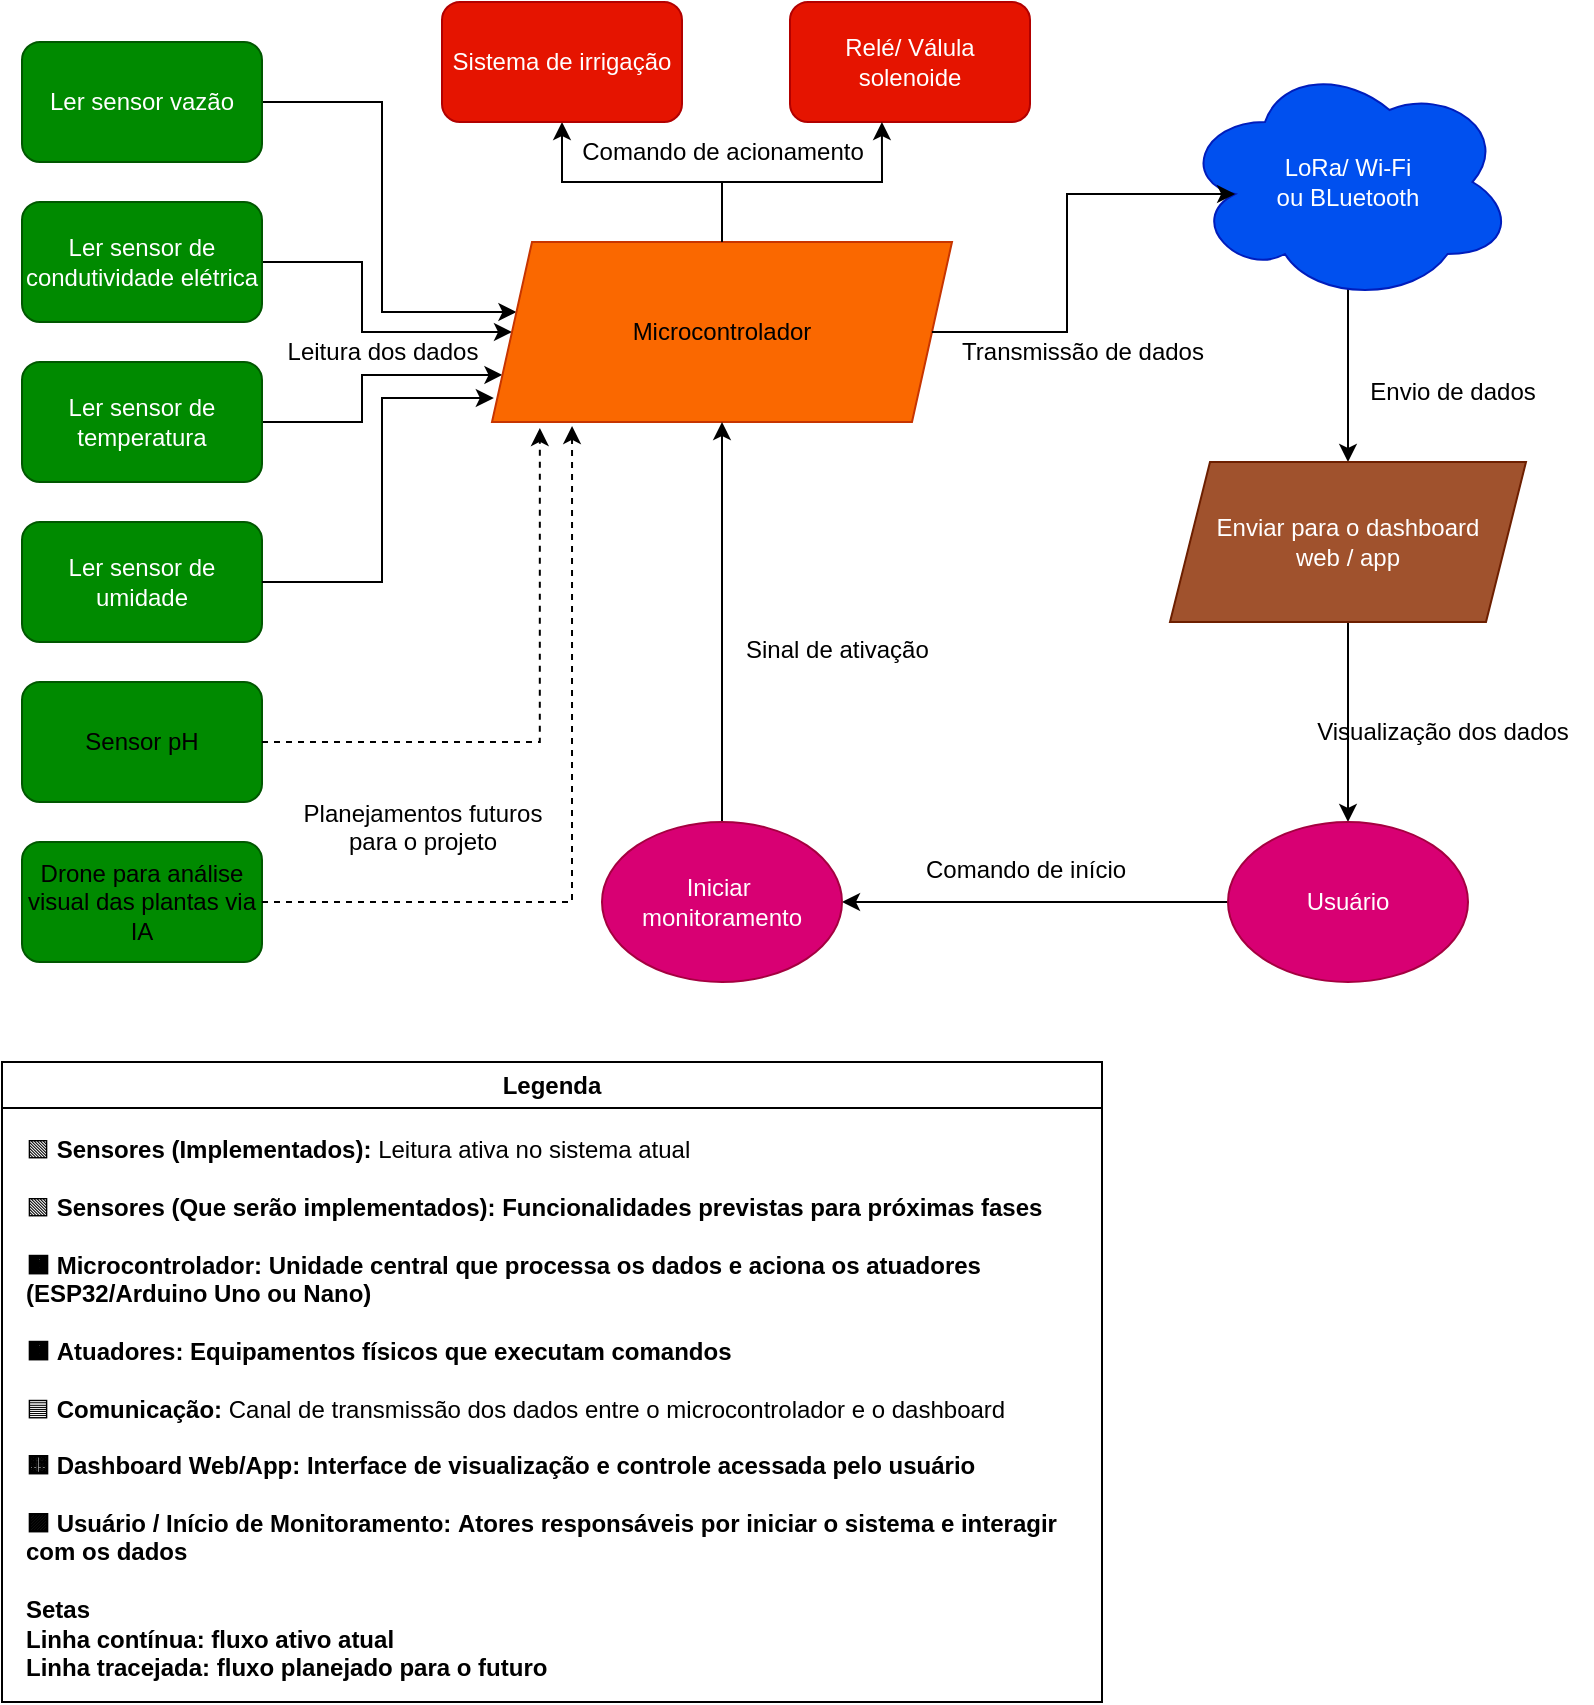<mxfile version="26.2.14">
  <diagram name="Página-1" id="LUSWT5xvh4WN959Qqr1r">
    <mxGraphModel grid="1" page="1" gridSize="10" guides="1" tooltips="1" connect="1" arrows="1" fold="1" pageScale="1" pageWidth="827" pageHeight="1169" background="light-dark(#FFFFFF,transparent)" math="0" shadow="0">
      <root>
        <mxCell id="0" />
        <mxCell id="1" parent="0" />
        <mxCell id="_BqXV4BA8Faw6ntWkrdX-2" style="edgeStyle=orthogonalEdgeStyle;rounded=0;orthogonalLoop=1;jettySize=auto;html=1;" edge="1" parent="1" target="_BqXV4BA8Faw6ntWkrdX-10">
          <mxGeometry relative="1" as="geometry">
            <mxPoint x="150" y="60" as="sourcePoint" />
            <mxPoint x="250" y="175" as="targetPoint" />
            <Array as="points">
              <mxPoint x="150" y="70" />
              <mxPoint x="210" y="70" />
              <mxPoint x="210" y="175" />
            </Array>
          </mxGeometry>
        </mxCell>
        <mxCell id="_BqXV4BA8Faw6ntWkrdX-3" value="Ler sensor vazão" style="rounded=1;whiteSpace=wrap;html=1;fillColor=#008a00;fontColor=#ffffff;strokeColor=#005700;" vertex="1" parent="1">
          <mxGeometry x="30" y="40" width="120" height="60" as="geometry" />
        </mxCell>
        <mxCell id="_BqXV4BA8Faw6ntWkrdX-4" style="edgeStyle=orthogonalEdgeStyle;rounded=0;orthogonalLoop=1;jettySize=auto;html=1;" edge="1" parent="1" source="_BqXV4BA8Faw6ntWkrdX-5" target="_BqXV4BA8Faw6ntWkrdX-10">
          <mxGeometry relative="1" as="geometry">
            <Array as="points">
              <mxPoint x="200" y="150" />
              <mxPoint x="200" y="185" />
            </Array>
          </mxGeometry>
        </mxCell>
        <mxCell id="_BqXV4BA8Faw6ntWkrdX-5" value="Ler sensor de condutividade elétrica" style="rounded=1;whiteSpace=wrap;html=1;fillColor=#008a00;fontColor=#ffffff;strokeColor=#005700;" vertex="1" parent="1">
          <mxGeometry x="30" y="120" width="120" height="60" as="geometry" />
        </mxCell>
        <mxCell id="_BqXV4BA8Faw6ntWkrdX-6" style="edgeStyle=orthogonalEdgeStyle;rounded=0;orthogonalLoop=1;jettySize=auto;html=1;entryX=0;entryY=0.75;entryDx=0;entryDy=0;" edge="1" parent="1" source="_BqXV4BA8Faw6ntWkrdX-7" target="_BqXV4BA8Faw6ntWkrdX-10">
          <mxGeometry relative="1" as="geometry">
            <Array as="points">
              <mxPoint x="200" y="230" />
              <mxPoint x="200" y="207" />
            </Array>
          </mxGeometry>
        </mxCell>
        <mxCell id="_BqXV4BA8Faw6ntWkrdX-7" value="Ler sensor de temperatura" style="rounded=1;whiteSpace=wrap;html=1;fillColor=#008a00;fontColor=#ffffff;strokeColor=#005700;" vertex="1" parent="1">
          <mxGeometry x="30" y="200" width="120" height="60" as="geometry" />
        </mxCell>
        <mxCell id="_BqXV4BA8Faw6ntWkrdX-8" value="Ler sensor de umidade" style="rounded=1;whiteSpace=wrap;html=1;fillColor=#008a00;fontColor=#ffffff;strokeColor=#005700;" vertex="1" parent="1">
          <mxGeometry x="30" y="280" width="120" height="60" as="geometry" />
        </mxCell>
        <mxCell id="_BqXV4BA8Faw6ntWkrdX-9" style="edgeStyle=orthogonalEdgeStyle;rounded=0;orthogonalLoop=1;jettySize=auto;html=1;entryX=0.5;entryY=1;entryDx=0;entryDy=0;" edge="1" parent="1" source="_BqXV4BA8Faw6ntWkrdX-10" target="_BqXV4BA8Faw6ntWkrdX-11">
          <mxGeometry relative="1" as="geometry">
            <mxPoint x="320" y="90" as="targetPoint" />
          </mxGeometry>
        </mxCell>
        <mxCell id="_BqXV4BA8Faw6ntWkrdX-10" value="Microcontrolador" style="shape=parallelogram;perimeter=parallelogramPerimeter;whiteSpace=wrap;html=1;fixedSize=1;fillColor=#fa6800;strokeColor=#C73500;fontColor=#000000;" vertex="1" parent="1">
          <mxGeometry x="265" y="140" width="230" height="90" as="geometry" />
        </mxCell>
        <mxCell id="_BqXV4BA8Faw6ntWkrdX-11" value="Sistema de irrigação" style="rounded=1;whiteSpace=wrap;html=1;fillColor=#e51400;fontColor=#ffffff;strokeColor=#B20000;" vertex="1" parent="1">
          <mxGeometry x="240" y="20" width="120" height="60" as="geometry" />
        </mxCell>
        <mxCell id="_BqXV4BA8Faw6ntWkrdX-12" value="Relé/ Válula solenoide" style="rounded=1;whiteSpace=wrap;html=1;fillColor=#e51400;fontColor=#ffffff;strokeColor=#B20000;" vertex="1" parent="1">
          <mxGeometry x="414" y="20" width="120" height="60" as="geometry" />
        </mxCell>
        <mxCell id="_BqXV4BA8Faw6ntWkrdX-13" style="edgeStyle=orthogonalEdgeStyle;rounded=0;orthogonalLoop=1;jettySize=auto;html=1;exitX=0.5;exitY=0.925;exitDx=0;exitDy=0;exitPerimeter=0;" edge="1" parent="1" source="_BqXV4BA8Faw6ntWkrdX-14" target="_BqXV4BA8Faw6ntWkrdX-16">
          <mxGeometry relative="1" as="geometry">
            <mxPoint x="620" y="200" as="sourcePoint" />
          </mxGeometry>
        </mxCell>
        <mxCell id="_BqXV4BA8Faw6ntWkrdX-14" value="LoRa/ Wi-Fi &lt;br&gt;ou BLuetooth" style="ellipse;shape=cloud;whiteSpace=wrap;html=1;fillColor=#0050ef;fontColor=#ffffff;strokeColor=#001DBC;" vertex="1" parent="1">
          <mxGeometry x="610" y="50" width="166" height="120" as="geometry" />
        </mxCell>
        <mxCell id="_BqXV4BA8Faw6ntWkrdX-15" style="edgeStyle=orthogonalEdgeStyle;rounded=0;orthogonalLoop=1;jettySize=auto;html=1;" edge="1" parent="1" source="_BqXV4BA8Faw6ntWkrdX-16" target="_BqXV4BA8Faw6ntWkrdX-18">
          <mxGeometry relative="1" as="geometry" />
        </mxCell>
        <mxCell id="_BqXV4BA8Faw6ntWkrdX-16" value="Enviar para o dashboard&lt;div&gt;web / app&lt;/div&gt;" style="shape=parallelogram;perimeter=parallelogramPerimeter;whiteSpace=wrap;html=1;fixedSize=1;fillColor=light-dark(#A0522D,#C8C800);fontColor=#ffffff;strokeColor=#6D1F00;" vertex="1" parent="1">
          <mxGeometry x="604" y="250" width="178" height="80" as="geometry" />
        </mxCell>
        <mxCell id="_BqXV4BA8Faw6ntWkrdX-17" style="edgeStyle=orthogonalEdgeStyle;rounded=0;orthogonalLoop=1;jettySize=auto;html=1;entryX=1;entryY=0.5;entryDx=0;entryDy=0;" edge="1" parent="1" source="_BqXV4BA8Faw6ntWkrdX-18" target="_BqXV4BA8Faw6ntWkrdX-20">
          <mxGeometry relative="1" as="geometry" />
        </mxCell>
        <mxCell id="_BqXV4BA8Faw6ntWkrdX-18" value="Usuário" style="ellipse;whiteSpace=wrap;html=1;fillColor=#d80073;fontColor=#ffffff;strokeColor=#A50040;" vertex="1" parent="1">
          <mxGeometry x="633" y="430" width="120" height="80" as="geometry" />
        </mxCell>
        <mxCell id="_BqXV4BA8Faw6ntWkrdX-19" style="edgeStyle=orthogonalEdgeStyle;rounded=0;orthogonalLoop=1;jettySize=auto;html=1;entryX=0.5;entryY=1;entryDx=0;entryDy=0;" edge="1" parent="1" source="_BqXV4BA8Faw6ntWkrdX-20" target="_BqXV4BA8Faw6ntWkrdX-10">
          <mxGeometry relative="1" as="geometry" />
        </mxCell>
        <mxCell id="_BqXV4BA8Faw6ntWkrdX-20" value="Iniciar&amp;nbsp;&lt;div&gt;monitoramento&lt;/div&gt;" style="ellipse;whiteSpace=wrap;html=1;fillColor=#d80073;fontColor=#ffffff;strokeColor=#A50040;" vertex="1" parent="1">
          <mxGeometry x="320" y="430" width="120" height="80" as="geometry" />
        </mxCell>
        <mxCell id="_BqXV4BA8Faw6ntWkrdX-21" style="edgeStyle=orthogonalEdgeStyle;rounded=0;orthogonalLoop=1;jettySize=auto;html=1;entryX=0.004;entryY=0.867;entryDx=0;entryDy=0;entryPerimeter=0;" edge="1" parent="1" source="_BqXV4BA8Faw6ntWkrdX-8" target="_BqXV4BA8Faw6ntWkrdX-10">
          <mxGeometry relative="1" as="geometry">
            <Array as="points">
              <mxPoint x="210" y="310" />
              <mxPoint x="210" y="218" />
            </Array>
          </mxGeometry>
        </mxCell>
        <mxCell id="_BqXV4BA8Faw6ntWkrdX-22" style="edgeStyle=orthogonalEdgeStyle;rounded=0;orthogonalLoop=1;jettySize=auto;html=1;entryX=0.383;entryY=1;entryDx=0;entryDy=0;entryPerimeter=0;" edge="1" parent="1" source="_BqXV4BA8Faw6ntWkrdX-10" target="_BqXV4BA8Faw6ntWkrdX-12">
          <mxGeometry relative="1" as="geometry" />
        </mxCell>
        <mxCell id="_BqXV4BA8Faw6ntWkrdX-23" style="edgeStyle=orthogonalEdgeStyle;rounded=0;orthogonalLoop=1;jettySize=auto;html=1;entryX=0.16;entryY=0.55;entryDx=0;entryDy=0;entryPerimeter=0;" edge="1" parent="1" source="_BqXV4BA8Faw6ntWkrdX-10" target="_BqXV4BA8Faw6ntWkrdX-14">
          <mxGeometry relative="1" as="geometry" />
        </mxCell>
        <mxCell id="_BqXV4BA8Faw6ntWkrdX-24" value="Leitura dos dados" style="text;html=1;align=center;verticalAlign=middle;resizable=0;points=[];autosize=1;strokeColor=none;fillColor=none;" vertex="1" parent="1">
          <mxGeometry x="150" y="180" width="120" height="30" as="geometry" />
        </mxCell>
        <mxCell id="_BqXV4BA8Faw6ntWkrdX-25" value="Comando de acionamento" style="text;html=1;align=center;verticalAlign=middle;resizable=0;points=[];autosize=1;strokeColor=none;fillColor=none;" vertex="1" parent="1">
          <mxGeometry x="300" y="80" width="160" height="30" as="geometry" />
        </mxCell>
        <mxCell id="_BqXV4BA8Faw6ntWkrdX-26" value="Transmissão de dados" style="text;html=1;align=center;verticalAlign=middle;resizable=0;points=[];autosize=1;strokeColor=none;fillColor=none;" vertex="1" parent="1">
          <mxGeometry x="490" y="180" width="140" height="30" as="geometry" />
        </mxCell>
        <mxCell id="_BqXV4BA8Faw6ntWkrdX-27" value="Envio de dados" style="text;html=1;align=center;verticalAlign=middle;resizable=0;points=[];autosize=1;strokeColor=none;fillColor=none;" vertex="1" parent="1">
          <mxGeometry x="690" y="200" width="110" height="30" as="geometry" />
        </mxCell>
        <mxCell id="_BqXV4BA8Faw6ntWkrdX-28" value="Comando de início" style="text;whiteSpace=wrap;html=1;" vertex="1" parent="1">
          <mxGeometry x="480" y="440" width="130" height="40" as="geometry" />
        </mxCell>
        <mxCell id="_BqXV4BA8Faw6ntWkrdX-29" value="Sinal de ativação" style="text;whiteSpace=wrap;html=1;" vertex="1" parent="1">
          <mxGeometry x="390" y="330" width="120" height="40" as="geometry" />
        </mxCell>
        <mxCell id="_BqXV4BA8Faw6ntWkrdX-30" value="&lt;span style=&quot;text-align: left; text-wrap-mode: wrap;&quot;&gt;Visualização dos dados&lt;/span&gt;" style="text;html=1;align=center;verticalAlign=middle;resizable=0;points=[];autosize=1;strokeColor=none;fillColor=none;" vertex="1" parent="1">
          <mxGeometry x="665" y="370" width="150" height="30" as="geometry" />
        </mxCell>
        <mxCell id="_BqXV4BA8Faw6ntWkrdX-31" value="&lt;font style=&quot;color: light-dark(rgb(0, 0, 0), rgb(255, 255, 255));&quot;&gt;Sensor pH&lt;/font&gt;" style="rounded=1;whiteSpace=wrap;html=1;fillColor=light-dark(#008A00,#113411);fontColor=#ffffff;strokeColor=#005700;" vertex="1" parent="1">
          <mxGeometry x="30" y="360" width="120" height="60" as="geometry" />
        </mxCell>
        <mxCell id="_BqXV4BA8Faw6ntWkrdX-32" style="edgeStyle=orthogonalEdgeStyle;rounded=0;orthogonalLoop=1;jettySize=auto;html=1;entryX=0.104;entryY=1.033;entryDx=0;entryDy=0;entryPerimeter=0;dashed=1;" edge="1" parent="1" source="_BqXV4BA8Faw6ntWkrdX-31" target="_BqXV4BA8Faw6ntWkrdX-10">
          <mxGeometry relative="1" as="geometry" />
        </mxCell>
        <mxCell id="_BqXV4BA8Faw6ntWkrdX-33" value="&lt;font style=&quot;color: light-dark(rgb(0, 0, 0), rgb(255, 255, 255));&quot;&gt;Drone para análise visual das plantas via IA&lt;/font&gt;" style="rounded=1;whiteSpace=wrap;html=1;fillColor=light-dark(#008A00,#113411);fontColor=#ffffff;strokeColor=#005700;" vertex="1" parent="1">
          <mxGeometry x="30" y="440" width="120" height="60" as="geometry" />
        </mxCell>
        <mxCell id="_BqXV4BA8Faw6ntWkrdX-34" style="edgeStyle=orthogonalEdgeStyle;rounded=0;orthogonalLoop=1;jettySize=auto;html=1;entryX=0.174;entryY=1.022;entryDx=0;entryDy=0;entryPerimeter=0;dashed=1;" edge="1" parent="1" source="_BqXV4BA8Faw6ntWkrdX-33" target="_BqXV4BA8Faw6ntWkrdX-10">
          <mxGeometry relative="1" as="geometry" />
        </mxCell>
        <mxCell id="_BqXV4BA8Faw6ntWkrdX-35" value="Planejamentos futuros&lt;br&gt;para o projeto&lt;div&gt;&lt;br&gt;&lt;/div&gt;" style="text;html=1;align=center;verticalAlign=middle;resizable=0;points=[];autosize=1;strokeColor=none;fillColor=none;" vertex="1" parent="1">
          <mxGeometry x="160" y="410" width="140" height="60" as="geometry" />
        </mxCell>
        <mxCell id="_BqXV4BA8Faw6ntWkrdX-36" value="Legenda" style="swimlane;whiteSpace=wrap;html=1;" vertex="1" parent="1">
          <mxGeometry x="20" y="550" width="550" height="320" as="geometry" />
        </mxCell>
        <mxCell id="_BqXV4BA8Faw6ntWkrdX-37" value="🟩 &lt;strong data-start=&quot;261&quot; data-end=&quot;289&quot;&gt;Sensores (Implementados):&amp;nbsp;&lt;/strong&gt;Leitura ativa no sistema atual&amp;nbsp;&lt;div&gt;&lt;br&gt;&lt;div&gt;🟩&amp;nbsp;&lt;strong data-start=&quot;261&quot; data-end=&quot;289&quot;&gt;Sensores (Que serão implementados):&amp;nbsp;&lt;/strong&gt;&lt;strong style=&quot;background-color: transparent; color: light-dark(rgb(0, 0, 0), rgb(255, 255, 255));&quot; data-start=&quot;261&quot; data-end=&quot;289&quot;&gt;Funcionalidades previstas para próximas fases&lt;/strong&gt;&lt;/div&gt;&lt;/div&gt;&lt;div&gt;&lt;strong data-start=&quot;261&quot; data-end=&quot;289&quot;&gt;&lt;br&gt;&lt;/strong&gt;&lt;/div&gt;&lt;div&gt;&lt;strong data-start=&quot;261&quot; data-end=&quot;289&quot;&gt;&lt;strong data-end=&quot;496&quot; data-start=&quot;476&quot;&gt;🟧 Microcontrolador:&amp;nbsp;&lt;/strong&gt;Unidade central que processa os dados e aciona os atuadores (ESP32/Arduino Uno ou Nano)&lt;/strong&gt;&lt;/div&gt;&lt;div&gt;&lt;strong data-start=&quot;261&quot; data-end=&quot;289&quot;&gt;&lt;br&gt;&lt;/strong&gt;&lt;/div&gt;&lt;div&gt;&lt;strong data-start=&quot;261&quot; data-end=&quot;289&quot;&gt;&lt;strong data-end=&quot;719&quot; data-start=&quot;706&quot;&gt;&lt;strong style=&quot;background-color: transparent; color: light-dark(rgb(0, 0, 0), rgb(255, 255, 255));&quot; data-start=&quot;261&quot; data-end=&quot;289&quot;&gt;&lt;strong data-end=&quot;496&quot; data-start=&quot;476&quot;&gt;🟧&amp;nbsp;&lt;/strong&gt;&lt;/strong&gt;Atuadores:&amp;nbsp;&lt;/strong&gt;Equipamentos físicos que executam comandos&lt;/strong&gt;&lt;/div&gt;&lt;div&gt;&lt;strong data-start=&quot;261&quot; data-end=&quot;289&quot;&gt;&lt;br&gt;&lt;/strong&gt;&lt;/div&gt;🟦&amp;nbsp;&lt;strong data-end=&quot;872&quot; data-start=&quot;830&quot;&gt;Comunicação:&amp;nbsp;&lt;/strong&gt;&lt;strong style=&quot;background-color: transparent; color: light-dark(rgb(0, 0, 0), rgb(255, 255, 255));&quot; data-start=&quot;261&quot; data-end=&quot;289&quot;&gt;&lt;span style=&quot;background-color: transparent; color: light-dark(rgb(0, 0, 0), rgb(255, 255, 255)); font-weight: normal;&quot;&gt;Canal de transmissão dos dados entre o microcontrolador e o dashboard&lt;/span&gt;&amp;nbsp;&lt;/strong&gt;&lt;div&gt;&lt;strong data-start=&quot;261&quot; data-end=&quot;289&quot;&gt;&lt;br&gt;&lt;/strong&gt;&lt;/div&gt;&lt;div&gt;&lt;strong data-start=&quot;261&quot; data-end=&quot;289&quot;&gt;🟨 &lt;strong data-end=&quot;408&quot; data-start=&quot;387&quot;&gt;Dashboard Web/App:&amp;nbsp;&lt;/strong&gt;Interface de visualização e controle acessada pelo usuário&lt;/strong&gt;&lt;/div&gt;&lt;div&gt;&lt;strong data-start=&quot;261&quot; data-end=&quot;289&quot;&gt;&lt;br&gt;&lt;/strong&gt;&lt;/div&gt;&lt;div&gt;&lt;strong data-start=&quot;261&quot; data-end=&quot;289&quot;&gt;&lt;strong data-end=&quot;630&quot; data-start=&quot;593&quot;&gt;🟪 Usuário / Início de Monitoramento:&amp;nbsp;&lt;/strong&gt;Atores responsáveis por iniciar o sistema e interagir com os dados&lt;/strong&gt;&lt;/div&gt;&lt;div&gt;&lt;strong data-start=&quot;261&quot; data-end=&quot;289&quot;&gt;&lt;br&gt;&lt;/strong&gt;&lt;/div&gt;&lt;div&gt;&lt;strong data-start=&quot;261&quot; data-end=&quot;289&quot;&gt;&lt;strong data-end=&quot;1100&quot; data-start=&quot;1091&quot;&gt;Setas&lt;/strong&gt;&lt;br data-end=&quot;1103&quot; data-start=&quot;1100&quot;&gt;&lt;strong data-end=&quot;1123&quot; data-start=&quot;1105&quot;&gt;Linha contínua&lt;/strong&gt;: fluxo ativo atual&lt;br data-end=&quot;1145&quot; data-start=&quot;1142&quot;&gt;&lt;strong data-end=&quot;1166&quot; data-start=&quot;1147&quot;&gt;Linha tracejada&lt;/strong&gt;: fluxo planejado para o futuro&lt;/strong&gt;&lt;/div&gt;" style="text;whiteSpace=wrap;html=1;" vertex="1" parent="_BqXV4BA8Faw6ntWkrdX-36">
          <mxGeometry x="10" y="30" width="540" height="70" as="geometry" />
        </mxCell>
      </root>
    </mxGraphModel>
  </diagram>
</mxfile>

